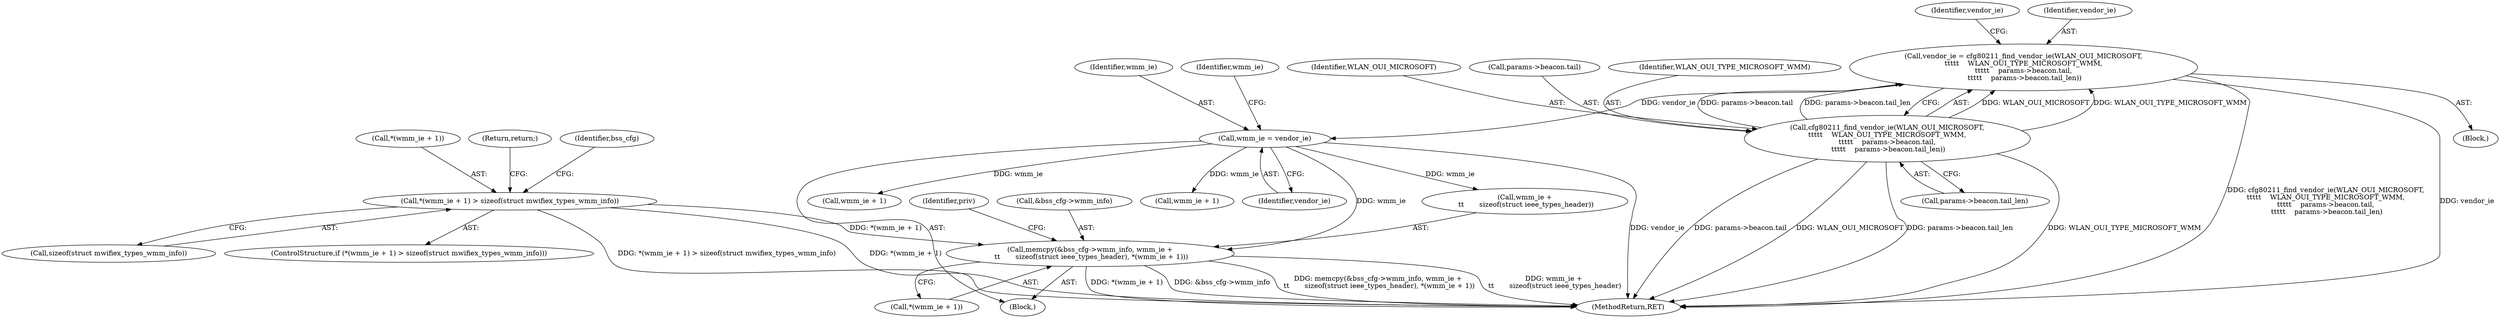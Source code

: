 digraph "0_linux_7caac62ed598a196d6ddf8d9c121e12e082cac3_1@API" {
"1000140" [label="(Call,memcpy(&bss_cfg->wmm_info, wmm_ie +\n \t\t       sizeof(struct ieee_types_header), *(wmm_ie + 1)))"];
"1000128" [label="(Call,wmm_ie = vendor_ie)"];
"1000110" [label="(Call,vendor_ie = cfg80211_find_vendor_ie(WLAN_OUI_MICROSOFT,\n\t\t\t\t\t    WLAN_OUI_TYPE_MICROSOFT_WMM,\n\t\t\t\t\t    params->beacon.tail,\n \t\t\t\t\t    params->beacon.tail_len))"];
"1000112" [label="(Call,cfg80211_find_vendor_ie(WLAN_OUI_MICROSOFT,\n\t\t\t\t\t    WLAN_OUI_TYPE_MICROSOFT_WMM,\n\t\t\t\t\t    params->beacon.tail,\n \t\t\t\t\t    params->beacon.tail_len))"];
"1000132" [label="(Call,*(wmm_ie + 1) > sizeof(struct mwifiex_types_wmm_info))"];
"1000139" [label="(Return,return;)"];
"1000126" [label="(Identifier,vendor_ie)"];
"1000128" [label="(Call,wmm_ie = vendor_ie)"];
"1000130" [label="(Identifier,vendor_ie)"];
"1000137" [label="(Call,sizeof(struct mwifiex_types_wmm_info))"];
"1000143" [label="(Identifier,bss_cfg)"];
"1000155" [label="(Identifier,priv)"];
"1000205" [label="(MethodReturn,RET)"];
"1000104" [label="(Block,)"];
"1000111" [label="(Identifier,vendor_ie)"];
"1000141" [label="(Call,&bss_cfg->wmm_info)"];
"1000140" [label="(Call,memcpy(&bss_cfg->wmm_info, wmm_ie +\n \t\t       sizeof(struct ieee_types_header), *(wmm_ie + 1)))"];
"1000110" [label="(Call,vendor_ie = cfg80211_find_vendor_ie(WLAN_OUI_MICROSOFT,\n\t\t\t\t\t    WLAN_OUI_TYPE_MICROSOFT_WMM,\n\t\t\t\t\t    params->beacon.tail,\n \t\t\t\t\t    params->beacon.tail_len))"];
"1000113" [label="(Identifier,WLAN_OUI_MICROSOFT)"];
"1000120" [label="(Call,params->beacon.tail_len)"];
"1000135" [label="(Identifier,wmm_ie)"];
"1000129" [label="(Identifier,wmm_ie)"];
"1000133" [label="(Call,*(wmm_ie + 1))"];
"1000131" [label="(ControlStructure,if (*(wmm_ie + 1) > sizeof(struct mwifiex_types_wmm_info)))"];
"1000127" [label="(Block,)"];
"1000112" [label="(Call,cfg80211_find_vendor_ie(WLAN_OUI_MICROSOFT,\n\t\t\t\t\t    WLAN_OUI_TYPE_MICROSOFT_WMM,\n\t\t\t\t\t    params->beacon.tail,\n \t\t\t\t\t    params->beacon.tail_len))"];
"1000149" [label="(Call,*(wmm_ie + 1))"];
"1000115" [label="(Call,params->beacon.tail)"];
"1000134" [label="(Call,wmm_ie + 1)"];
"1000132" [label="(Call,*(wmm_ie + 1) > sizeof(struct mwifiex_types_wmm_info))"];
"1000114" [label="(Identifier,WLAN_OUI_TYPE_MICROSOFT_WMM)"];
"1000145" [label="(Call,wmm_ie +\n \t\t       sizeof(struct ieee_types_header))"];
"1000150" [label="(Call,wmm_ie + 1)"];
"1000140" -> "1000127"  [label="AST: "];
"1000140" -> "1000149"  [label="CFG: "];
"1000141" -> "1000140"  [label="AST: "];
"1000145" -> "1000140"  [label="AST: "];
"1000149" -> "1000140"  [label="AST: "];
"1000155" -> "1000140"  [label="CFG: "];
"1000140" -> "1000205"  [label="DDG: *(wmm_ie + 1)"];
"1000140" -> "1000205"  [label="DDG: &bss_cfg->wmm_info"];
"1000140" -> "1000205"  [label="DDG: memcpy(&bss_cfg->wmm_info, wmm_ie +\n \t\t       sizeof(struct ieee_types_header), *(wmm_ie + 1))"];
"1000140" -> "1000205"  [label="DDG: wmm_ie +\n \t\t       sizeof(struct ieee_types_header)"];
"1000128" -> "1000140"  [label="DDG: wmm_ie"];
"1000132" -> "1000140"  [label="DDG: *(wmm_ie + 1)"];
"1000128" -> "1000127"  [label="AST: "];
"1000128" -> "1000130"  [label="CFG: "];
"1000129" -> "1000128"  [label="AST: "];
"1000130" -> "1000128"  [label="AST: "];
"1000135" -> "1000128"  [label="CFG: "];
"1000128" -> "1000205"  [label="DDG: vendor_ie"];
"1000110" -> "1000128"  [label="DDG: vendor_ie"];
"1000128" -> "1000134"  [label="DDG: wmm_ie"];
"1000128" -> "1000145"  [label="DDG: wmm_ie"];
"1000128" -> "1000150"  [label="DDG: wmm_ie"];
"1000110" -> "1000104"  [label="AST: "];
"1000110" -> "1000112"  [label="CFG: "];
"1000111" -> "1000110"  [label="AST: "];
"1000112" -> "1000110"  [label="AST: "];
"1000126" -> "1000110"  [label="CFG: "];
"1000110" -> "1000205"  [label="DDG: cfg80211_find_vendor_ie(WLAN_OUI_MICROSOFT,\n\t\t\t\t\t    WLAN_OUI_TYPE_MICROSOFT_WMM,\n\t\t\t\t\t    params->beacon.tail,\n \t\t\t\t\t    params->beacon.tail_len)"];
"1000110" -> "1000205"  [label="DDG: vendor_ie"];
"1000112" -> "1000110"  [label="DDG: WLAN_OUI_MICROSOFT"];
"1000112" -> "1000110"  [label="DDG: WLAN_OUI_TYPE_MICROSOFT_WMM"];
"1000112" -> "1000110"  [label="DDG: params->beacon.tail"];
"1000112" -> "1000110"  [label="DDG: params->beacon.tail_len"];
"1000112" -> "1000120"  [label="CFG: "];
"1000113" -> "1000112"  [label="AST: "];
"1000114" -> "1000112"  [label="AST: "];
"1000115" -> "1000112"  [label="AST: "];
"1000120" -> "1000112"  [label="AST: "];
"1000112" -> "1000205"  [label="DDG: WLAN_OUI_TYPE_MICROSOFT_WMM"];
"1000112" -> "1000205"  [label="DDG: params->beacon.tail"];
"1000112" -> "1000205"  [label="DDG: WLAN_OUI_MICROSOFT"];
"1000112" -> "1000205"  [label="DDG: params->beacon.tail_len"];
"1000132" -> "1000131"  [label="AST: "];
"1000132" -> "1000137"  [label="CFG: "];
"1000133" -> "1000132"  [label="AST: "];
"1000137" -> "1000132"  [label="AST: "];
"1000139" -> "1000132"  [label="CFG: "];
"1000143" -> "1000132"  [label="CFG: "];
"1000132" -> "1000205"  [label="DDG: *(wmm_ie + 1) > sizeof(struct mwifiex_types_wmm_info)"];
"1000132" -> "1000205"  [label="DDG: *(wmm_ie + 1)"];
}
